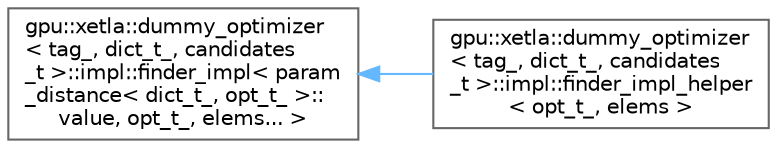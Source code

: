 digraph "Graphical Class Hierarchy"
{
 // LATEX_PDF_SIZE
  bgcolor="transparent";
  edge [fontname=Helvetica,fontsize=10,labelfontname=Helvetica,labelfontsize=10];
  node [fontname=Helvetica,fontsize=10,shape=box,height=0.2,width=0.4];
  rankdir="LR";
  Node0 [id="Node000000",label="gpu::xetla::dummy_optimizer\l\< tag_, dict_t_, candidates\l_t \>::impl::finder_impl\< param\l_distance\< dict_t_, opt_t_ \>::\lvalue, opt_t_, elems... \>",height=0.2,width=0.4,color="grey40", fillcolor="white", style="filled",URL="$structgpu_1_1xetla_1_1dummy__optimizer_1_1impl_1_1finder__impl.html",tooltip=" "];
  Node0 -> Node1 [id="edge15_Node000000_Node000001",dir="back",color="steelblue1",style="solid",tooltip=" "];
  Node1 [id="Node000001",label="gpu::xetla::dummy_optimizer\l\< tag_, dict_t_, candidates\l_t \>::impl::finder_impl_helper\l\< opt_t_, elems \>",height=0.2,width=0.4,color="grey40", fillcolor="white", style="filled",URL="$structgpu_1_1xetla_1_1dummy__optimizer_1_1impl_1_1finder__impl__helper.html",tooltip=" "];
}
